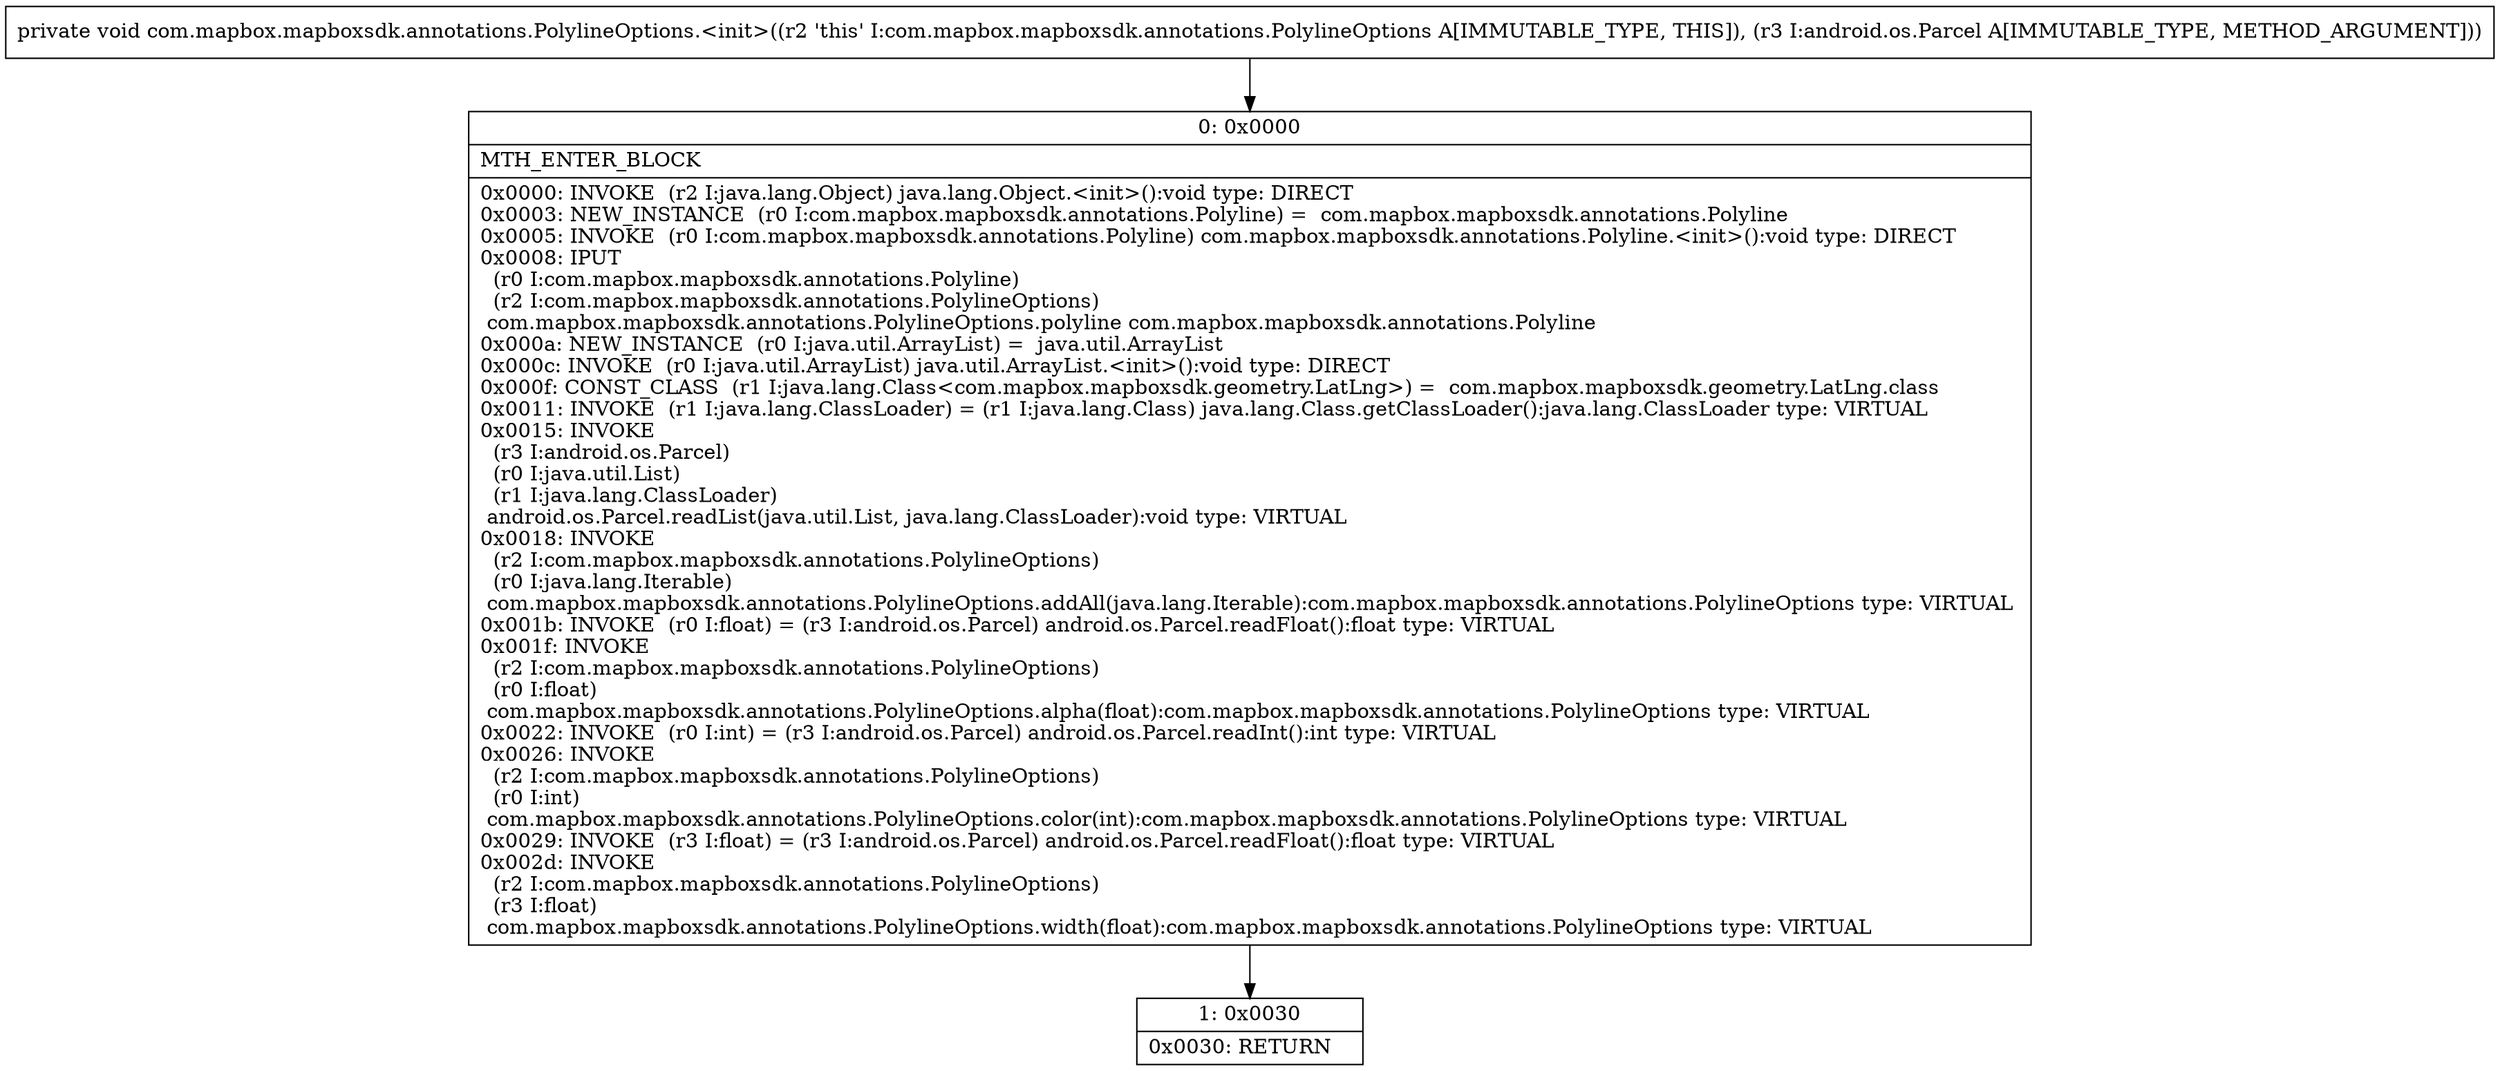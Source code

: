 digraph "CFG forcom.mapbox.mapboxsdk.annotations.PolylineOptions.\<init\>(Landroid\/os\/Parcel;)V" {
Node_0 [shape=record,label="{0\:\ 0x0000|MTH_ENTER_BLOCK\l|0x0000: INVOKE  (r2 I:java.lang.Object) java.lang.Object.\<init\>():void type: DIRECT \l0x0003: NEW_INSTANCE  (r0 I:com.mapbox.mapboxsdk.annotations.Polyline) =  com.mapbox.mapboxsdk.annotations.Polyline \l0x0005: INVOKE  (r0 I:com.mapbox.mapboxsdk.annotations.Polyline) com.mapbox.mapboxsdk.annotations.Polyline.\<init\>():void type: DIRECT \l0x0008: IPUT  \l  (r0 I:com.mapbox.mapboxsdk.annotations.Polyline)\l  (r2 I:com.mapbox.mapboxsdk.annotations.PolylineOptions)\l com.mapbox.mapboxsdk.annotations.PolylineOptions.polyline com.mapbox.mapboxsdk.annotations.Polyline \l0x000a: NEW_INSTANCE  (r0 I:java.util.ArrayList) =  java.util.ArrayList \l0x000c: INVOKE  (r0 I:java.util.ArrayList) java.util.ArrayList.\<init\>():void type: DIRECT \l0x000f: CONST_CLASS  (r1 I:java.lang.Class\<com.mapbox.mapboxsdk.geometry.LatLng\>) =  com.mapbox.mapboxsdk.geometry.LatLng.class \l0x0011: INVOKE  (r1 I:java.lang.ClassLoader) = (r1 I:java.lang.Class) java.lang.Class.getClassLoader():java.lang.ClassLoader type: VIRTUAL \l0x0015: INVOKE  \l  (r3 I:android.os.Parcel)\l  (r0 I:java.util.List)\l  (r1 I:java.lang.ClassLoader)\l android.os.Parcel.readList(java.util.List, java.lang.ClassLoader):void type: VIRTUAL \l0x0018: INVOKE  \l  (r2 I:com.mapbox.mapboxsdk.annotations.PolylineOptions)\l  (r0 I:java.lang.Iterable)\l com.mapbox.mapboxsdk.annotations.PolylineOptions.addAll(java.lang.Iterable):com.mapbox.mapboxsdk.annotations.PolylineOptions type: VIRTUAL \l0x001b: INVOKE  (r0 I:float) = (r3 I:android.os.Parcel) android.os.Parcel.readFloat():float type: VIRTUAL \l0x001f: INVOKE  \l  (r2 I:com.mapbox.mapboxsdk.annotations.PolylineOptions)\l  (r0 I:float)\l com.mapbox.mapboxsdk.annotations.PolylineOptions.alpha(float):com.mapbox.mapboxsdk.annotations.PolylineOptions type: VIRTUAL \l0x0022: INVOKE  (r0 I:int) = (r3 I:android.os.Parcel) android.os.Parcel.readInt():int type: VIRTUAL \l0x0026: INVOKE  \l  (r2 I:com.mapbox.mapboxsdk.annotations.PolylineOptions)\l  (r0 I:int)\l com.mapbox.mapboxsdk.annotations.PolylineOptions.color(int):com.mapbox.mapboxsdk.annotations.PolylineOptions type: VIRTUAL \l0x0029: INVOKE  (r3 I:float) = (r3 I:android.os.Parcel) android.os.Parcel.readFloat():float type: VIRTUAL \l0x002d: INVOKE  \l  (r2 I:com.mapbox.mapboxsdk.annotations.PolylineOptions)\l  (r3 I:float)\l com.mapbox.mapboxsdk.annotations.PolylineOptions.width(float):com.mapbox.mapboxsdk.annotations.PolylineOptions type: VIRTUAL \l}"];
Node_1 [shape=record,label="{1\:\ 0x0030|0x0030: RETURN   \l}"];
MethodNode[shape=record,label="{private void com.mapbox.mapboxsdk.annotations.PolylineOptions.\<init\>((r2 'this' I:com.mapbox.mapboxsdk.annotations.PolylineOptions A[IMMUTABLE_TYPE, THIS]), (r3 I:android.os.Parcel A[IMMUTABLE_TYPE, METHOD_ARGUMENT])) }"];
MethodNode -> Node_0;
Node_0 -> Node_1;
}

